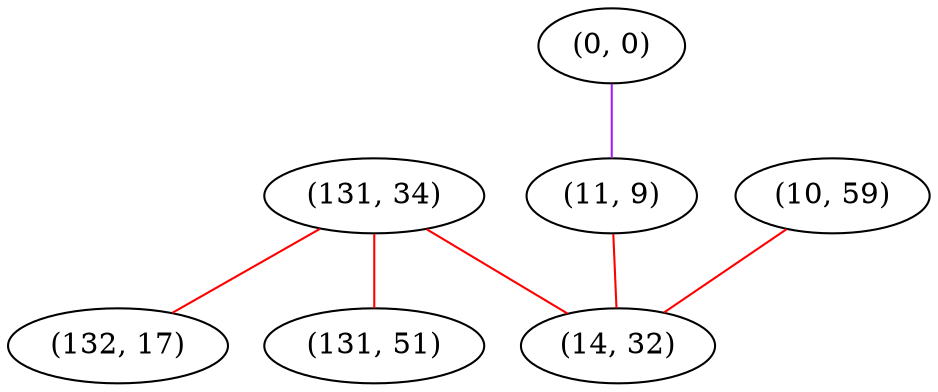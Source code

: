 graph "" {
"(131, 34)";
"(0, 0)";
"(11, 9)";
"(132, 17)";
"(10, 59)";
"(14, 32)";
"(131, 51)";
"(131, 34)" -- "(132, 17)"  [color=red, key=0, weight=1];
"(131, 34)" -- "(14, 32)"  [color=red, key=0, weight=1];
"(131, 34)" -- "(131, 51)"  [color=red, key=0, weight=1];
"(0, 0)" -- "(11, 9)"  [color=purple, key=0, weight=4];
"(11, 9)" -- "(14, 32)"  [color=red, key=0, weight=1];
"(10, 59)" -- "(14, 32)"  [color=red, key=0, weight=1];
}
